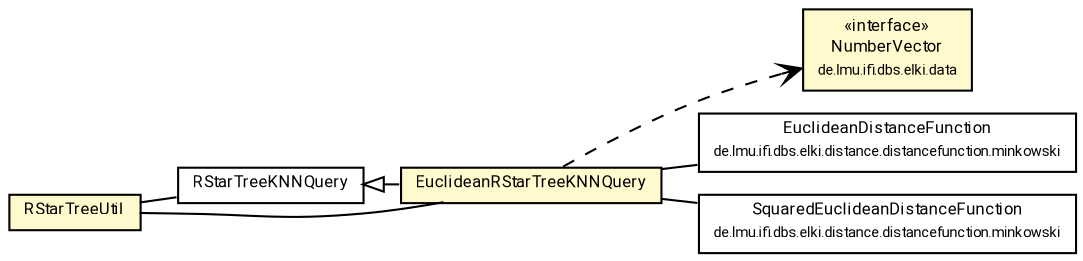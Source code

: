 #!/usr/local/bin/dot
#
# Class diagram 
# Generated by UMLGraph version R5_7_2-60-g0e99a6 (http://www.spinellis.gr/umlgraph/)
#

digraph G {
	graph [fontnames="svg"]
	edge [fontname="Roboto",fontsize=7,labelfontname="Roboto",labelfontsize=7,color="black"];
	node [fontname="Roboto",fontcolor="black",fontsize=8,shape=plaintext,margin=0,width=0,height=0];
	nodesep=0.15;
	ranksep=0.25;
	rankdir=LR;
	// de.lmu.ifi.dbs.elki.data.NumberVector
	c3926730 [label=<<table title="de.lmu.ifi.dbs.elki.data.NumberVector" border="0" cellborder="1" cellspacing="0" cellpadding="2" bgcolor="LemonChiffon" href="../../../../../data/NumberVector.html" target="_parent">
		<tr><td><table border="0" cellspacing="0" cellpadding="1">
		<tr><td align="center" balign="center"> &#171;interface&#187; </td></tr>
		<tr><td align="center" balign="center"> <font face="Roboto">NumberVector</font> </td></tr>
		<tr><td align="center" balign="center"> <font face="Roboto" point-size="7.0">de.lmu.ifi.dbs.elki.data</font> </td></tr>
		</table></td></tr>
		</table>>, URL="../../../../../data/NumberVector.html"];
	// de.lmu.ifi.dbs.elki.distance.distancefunction.minkowski.EuclideanDistanceFunction
	c3927028 [label=<<table title="de.lmu.ifi.dbs.elki.distance.distancefunction.minkowski.EuclideanDistanceFunction" border="0" cellborder="1" cellspacing="0" cellpadding="2" href="../../../../../distance/distancefunction/minkowski/EuclideanDistanceFunction.html" target="_parent">
		<tr><td><table border="0" cellspacing="0" cellpadding="1">
		<tr><td align="center" balign="center"> <font face="Roboto">EuclideanDistanceFunction</font> </td></tr>
		<tr><td align="center" balign="center"> <font face="Roboto" point-size="7.0">de.lmu.ifi.dbs.elki.distance.distancefunction.minkowski</font> </td></tr>
		</table></td></tr>
		</table>>, URL="../../../../../distance/distancefunction/minkowski/EuclideanDistanceFunction.html"];
	// de.lmu.ifi.dbs.elki.distance.distancefunction.minkowski.SquaredEuclideanDistanceFunction
	c3927054 [label=<<table title="de.lmu.ifi.dbs.elki.distance.distancefunction.minkowski.SquaredEuclideanDistanceFunction" border="0" cellborder="1" cellspacing="0" cellpadding="2" href="../../../../../distance/distancefunction/minkowski/SquaredEuclideanDistanceFunction.html" target="_parent">
		<tr><td><table border="0" cellspacing="0" cellpadding="1">
		<tr><td align="center" balign="center"> <font face="Roboto">SquaredEuclideanDistanceFunction</font> </td></tr>
		<tr><td align="center" balign="center"> <font face="Roboto" point-size="7.0">de.lmu.ifi.dbs.elki.distance.distancefunction.minkowski</font> </td></tr>
		</table></td></tr>
		</table>>, URL="../../../../../distance/distancefunction/minkowski/SquaredEuclideanDistanceFunction.html"];
	// de.lmu.ifi.dbs.elki.index.tree.spatial.rstarvariants.query.RStarTreeUtil
	c3928078 [label=<<table title="de.lmu.ifi.dbs.elki.index.tree.spatial.rstarvariants.query.RStarTreeUtil" border="0" cellborder="1" cellspacing="0" cellpadding="2" bgcolor="LemonChiffon" href="RStarTreeUtil.html" target="_parent">
		<tr><td><table border="0" cellspacing="0" cellpadding="1">
		<tr><td align="center" balign="center"> <font face="Roboto">RStarTreeUtil</font> </td></tr>
		</table></td></tr>
		</table>>, URL="RStarTreeUtil.html"];
	// de.lmu.ifi.dbs.elki.index.tree.spatial.rstarvariants.query.RStarTreeKNNQuery<O extends de.lmu.ifi.dbs.elki.data.spatial.SpatialComparable>
	c3928079 [label=<<table title="de.lmu.ifi.dbs.elki.index.tree.spatial.rstarvariants.query.RStarTreeKNNQuery" border="0" cellborder="1" cellspacing="0" cellpadding="2" href="RStarTreeKNNQuery.html" target="_parent">
		<tr><td><table border="0" cellspacing="0" cellpadding="1">
		<tr><td align="center" balign="center"> <font face="Roboto">RStarTreeKNNQuery</font> </td></tr>
		</table></td></tr>
		</table>>, URL="RStarTreeKNNQuery.html"];
	// de.lmu.ifi.dbs.elki.index.tree.spatial.rstarvariants.query.EuclideanRStarTreeKNNQuery<O extends de.lmu.ifi.dbs.elki.data.NumberVector>
	c3928082 [label=<<table title="de.lmu.ifi.dbs.elki.index.tree.spatial.rstarvariants.query.EuclideanRStarTreeKNNQuery" border="0" cellborder="1" cellspacing="0" cellpadding="2" bgcolor="lemonChiffon" href="EuclideanRStarTreeKNNQuery.html" target="_parent">
		<tr><td><table border="0" cellspacing="0" cellpadding="1">
		<tr><td align="center" balign="center"> <font face="Roboto">EuclideanRStarTreeKNNQuery</font> </td></tr>
		</table></td></tr>
		</table>>, URL="EuclideanRStarTreeKNNQuery.html"];
	// de.lmu.ifi.dbs.elki.index.tree.spatial.rstarvariants.query.RStarTreeUtil assoc de.lmu.ifi.dbs.elki.index.tree.spatial.rstarvariants.query.EuclideanRStarTreeKNNQuery<O extends de.lmu.ifi.dbs.elki.data.NumberVector>
	c3928078 -> c3928082 [arrowhead=none,weight=2];
	// de.lmu.ifi.dbs.elki.index.tree.spatial.rstarvariants.query.RStarTreeUtil assoc de.lmu.ifi.dbs.elki.index.tree.spatial.rstarvariants.query.RStarTreeKNNQuery<O extends de.lmu.ifi.dbs.elki.data.spatial.SpatialComparable>
	c3928078 -> c3928079 [arrowhead=none,weight=2];
	// de.lmu.ifi.dbs.elki.index.tree.spatial.rstarvariants.query.EuclideanRStarTreeKNNQuery<O extends de.lmu.ifi.dbs.elki.data.NumberVector> extends de.lmu.ifi.dbs.elki.index.tree.spatial.rstarvariants.query.RStarTreeKNNQuery<O extends de.lmu.ifi.dbs.elki.data.spatial.SpatialComparable>
	c3928079 -> c3928082 [arrowtail=empty,dir=back,weight=10];
	// de.lmu.ifi.dbs.elki.index.tree.spatial.rstarvariants.query.EuclideanRStarTreeKNNQuery<O extends de.lmu.ifi.dbs.elki.data.NumberVector> assoc de.lmu.ifi.dbs.elki.distance.distancefunction.minkowski.EuclideanDistanceFunction
	c3928082 -> c3927028 [arrowhead=none,weight=2];
	// de.lmu.ifi.dbs.elki.index.tree.spatial.rstarvariants.query.EuclideanRStarTreeKNNQuery<O extends de.lmu.ifi.dbs.elki.data.NumberVector> assoc de.lmu.ifi.dbs.elki.distance.distancefunction.minkowski.SquaredEuclideanDistanceFunction
	c3928082 -> c3927054 [arrowhead=none,weight=2];
	// de.lmu.ifi.dbs.elki.index.tree.spatial.rstarvariants.query.EuclideanRStarTreeKNNQuery<O extends de.lmu.ifi.dbs.elki.data.NumberVector> depend de.lmu.ifi.dbs.elki.data.NumberVector
	c3928082 -> c3926730 [arrowhead=open,style=dashed,weight=0];
}

